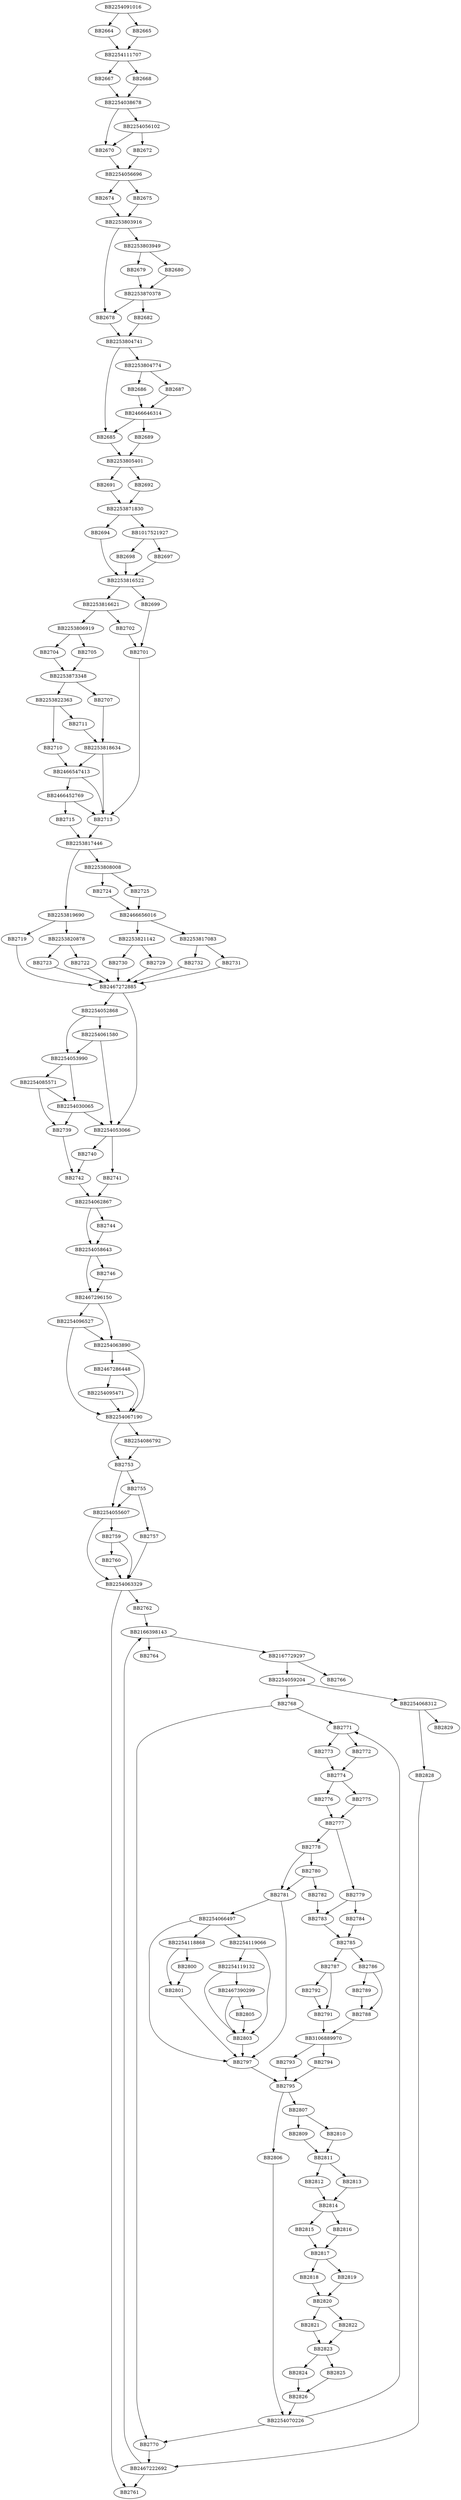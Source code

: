 digraph G{
	BB2254091016->BB2664;
	BB2254091016->BB2665;
	BB2664->BB2254111707;
	BB2665->BB2254111707;
	BB2254111707->BB2667;
	BB2254111707->BB2668;
	BB2667->BB2254038678;
	BB2668->BB2254038678;
	BB2254038678->BB2670;
	BB2254038678->BB2254056102;
	BB2254056102->BB2672;
	BB2254056102->BB2670;
	BB2672->BB2254056696;
	BB2670->BB2254056696;
	BB2254056696->BB2674;
	BB2254056696->BB2675;
	BB2674->BB2253803916;
	BB2675->BB2253803916;
	BB2253803916->BB2253803949;
	BB2253803916->BB2678;
	BB2253803949->BB2679;
	BB2253803949->BB2680;
	BB2680->BB2253870378;
	BB2679->BB2253870378;
	BB2253870378->BB2678;
	BB2253870378->BB2682;
	BB2678->BB2253804741;
	BB2682->BB2253804741;
	BB2253804741->BB2253804774;
	BB2253804741->BB2685;
	BB2253804774->BB2686;
	BB2253804774->BB2687;
	BB2687->BB2466646314;
	BB2686->BB2466646314;
	BB2466646314->BB2685;
	BB2466646314->BB2689;
	BB2685->BB2253805401;
	BB2689->BB2253805401;
	BB2253805401->BB2691;
	BB2253805401->BB2692;
	BB2692->BB2253871830;
	BB2691->BB2253871830;
	BB2253871830->BB2694;
	BB2253871830->BB1017521927;
	BB2694->BB2253816522;
	BB1017521927->BB2697;
	BB1017521927->BB2698;
	BB2698->BB2253816522;
	BB2697->BB2253816522;
	BB2253816522->BB2699;
	BB2253816522->BB2253816621;
	BB2699->BB2701;
	BB2253816621->BB2702;
	BB2253816621->BB2253806919;
	BB2702->BB2701;
	BB2253806919->BB2704;
	BB2253806919->BB2705;
	BB2705->BB2253873348;
	BB2704->BB2253873348;
	BB2253873348->BB2707;
	BB2253873348->BB2253822363;
	BB2707->BB2253818634;
	BB2253822363->BB2710;
	BB2253822363->BB2711;
	BB2710->BB2466547413;
	BB2711->BB2253818634;
	BB2701->BB2713;
	BB2253818634->BB2466547413;
	BB2253818634->BB2713;
	BB2466547413->BB2713;
	BB2466547413->BB2466452769;
	BB2466452769->BB2713;
	BB2466452769->BB2715;
	BB2715->BB2253817446;
	BB2713->BB2253817446;
	BB2253817446->BB2253819690;
	BB2253817446->BB2253808008;
	BB2253819690->BB2719;
	BB2253819690->BB2253820878;
	BB2719->BB2467272885;
	BB2253820878->BB2722;
	BB2253820878->BB2723;
	BB2722->BB2467272885;
	BB2723->BB2467272885;
	BB2253808008->BB2724;
	BB2253808008->BB2725;
	BB2725->BB2466656016;
	BB2724->BB2466656016;
	BB2466656016->BB2253821142;
	BB2466656016->BB2253817083;
	BB2253821142->BB2729;
	BB2253821142->BB2730;
	BB2729->BB2467272885;
	BB2730->BB2467272885;
	BB2253817083->BB2731;
	BB2253817083->BB2732;
	BB2731->BB2467272885;
	BB2732->BB2467272885;
	BB2467272885->BB2254052868;
	BB2467272885->BB2254053066;
	BB2254052868->BB2254061580;
	BB2254052868->BB2254053990;
	BB2254061580->BB2254053990;
	BB2254061580->BB2254053066;
	BB2254053990->BB2254030065;
	BB2254053990->BB2254085571;
	BB2254085571->BB2254030065;
	BB2254085571->BB2739;
	BB2254030065->BB2739;
	BB2254030065->BB2254053066;
	BB2254053066->BB2740;
	BB2254053066->BB2741;
	BB2740->BB2742;
	BB2739->BB2742;
	BB2741->BB2254062867;
	BB2742->BB2254062867;
	BB2254062867->BB2744;
	BB2254062867->BB2254058643;
	BB2744->BB2254058643;
	BB2254058643->BB2746;
	BB2254058643->BB2467296150;
	BB2746->BB2467296150;
	BB2467296150->BB2254096527;
	BB2467296150->BB2254063890;
	BB2254096527->BB2254067190;
	BB2254096527->BB2254063890;
	BB2254063890->BB2467286448;
	BB2254063890->BB2254067190;
	BB2467286448->BB2254095471;
	BB2467286448->BB2254067190;
	BB2254095471->BB2254067190;
	BB2254067190->BB2753;
	BB2254067190->BB2254086792;
	BB2254086792->BB2753;
	BB2753->BB2755;
	BB2753->BB2254055607;
	BB2755->BB2757;
	BB2755->BB2254055607;
	BB2757->BB2254063329;
	BB2254055607->BB2254063329;
	BB2254055607->BB2759;
	BB2759->BB2760;
	BB2759->BB2254063329;
	BB2760->BB2254063329;
	BB2254063329->BB2761;
	BB2254063329->BB2762;
	BB2762->BB2166398143;
	BB2166398143->BB2764;
	BB2166398143->BB2167729297;
	BB2167729297->BB2766;
	BB2167729297->BB2254059204;
	BB2254059204->BB2768;
	BB2254059204->BB2254068312;
	BB2768->BB2770;
	BB2768->BB2771;
	BB2771->BB2772;
	BB2771->BB2773;
	BB2772->BB2774;
	BB2773->BB2774;
	BB2774->BB2775;
	BB2774->BB2776;
	BB2775->BB2777;
	BB2776->BB2777;
	BB2777->BB2778;
	BB2777->BB2779;
	BB2778->BB2780;
	BB2778->BB2781;
	BB2780->BB2781;
	BB2780->BB2782;
	BB2782->BB2783;
	BB2779->BB2783;
	BB2779->BB2784;
	BB2783->BB2785;
	BB2784->BB2785;
	BB2785->BB2786;
	BB2785->BB2787;
	BB2786->BB2788;
	BB2786->BB2789;
	BB2789->BB2788;
	BB2788->BB3106889970;
	BB2787->BB2791;
	BB2787->BB2792;
	BB2792->BB2791;
	BB2791->BB3106889970;
	BB3106889970->BB2793;
	BB3106889970->BB2794;
	BB2794->BB2795;
	BB2793->BB2795;
	BB2781->BB2254066497;
	BB2781->BB2797;
	BB2254066497->BB2797;
	BB2254066497->BB2254118868;
	BB2254066497->BB2254119066;
	BB2254118868->BB2800;
	BB2254118868->BB2801;
	BB2800->BB2801;
	BB2801->BB2797;
	BB2254119066->BB2254119132;
	BB2254119066->BB2803;
	BB2254119132->BB2467390299;
	BB2254119132->BB2803;
	BB2467390299->BB2805;
	BB2467390299->BB2803;
	BB2805->BB2803;
	BB2803->BB2797;
	BB2797->BB2795;
	BB2795->BB2806;
	BB2795->BB2807;
	BB2806->BB2254070226;
	BB2807->BB2809;
	BB2807->BB2810;
	BB2809->BB2811;
	BB2810->BB2811;
	BB2811->BB2812;
	BB2811->BB2813;
	BB2812->BB2814;
	BB2813->BB2814;
	BB2814->BB2815;
	BB2814->BB2816;
	BB2815->BB2817;
	BB2816->BB2817;
	BB2817->BB2818;
	BB2817->BB2819;
	BB2818->BB2820;
	BB2819->BB2820;
	BB2820->BB2821;
	BB2820->BB2822;
	BB2821->BB2823;
	BB2822->BB2823;
	BB2823->BB2824;
	BB2823->BB2825;
	BB2824->BB2826;
	BB2825->BB2826;
	BB2826->BB2254070226;
	BB2254070226->BB2770;
	BB2254070226->BB2771;
	BB2770->BB2467222692;
	BB2254068312->BB2828;
	BB2254068312->BB2829;
	BB2828->BB2467222692;
	BB2467222692->BB2166398143;
	BB2467222692->BB2761;
}
